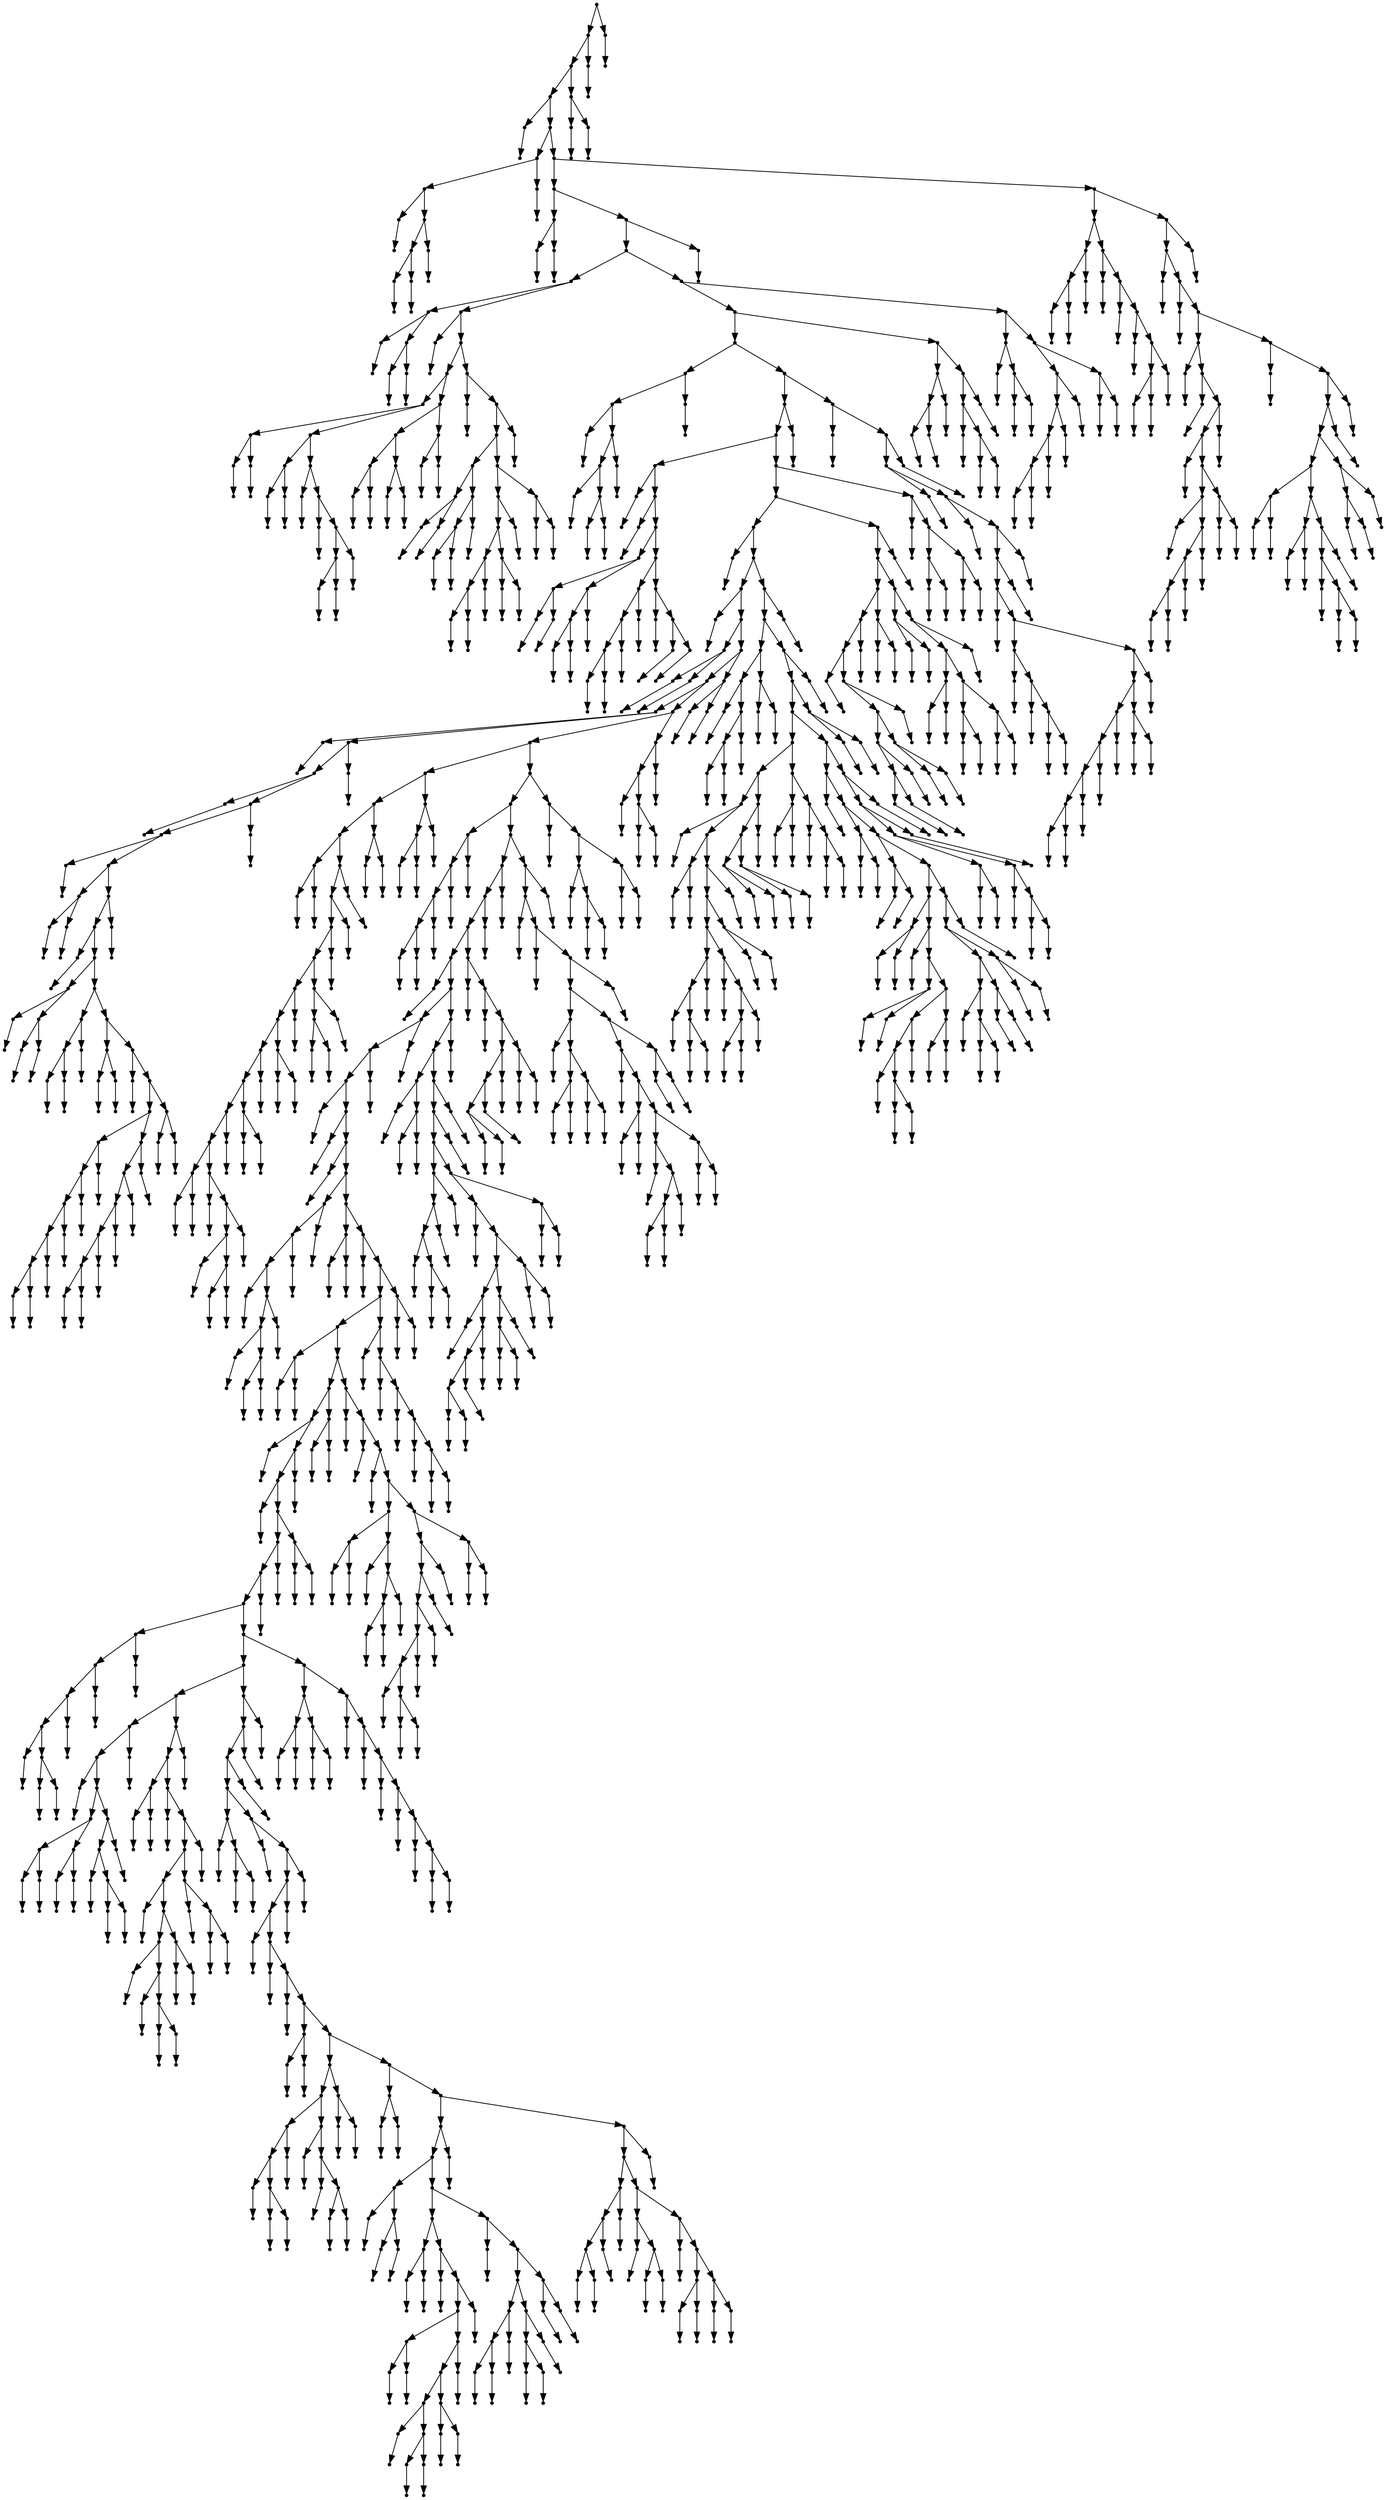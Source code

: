 digraph {
  1570 [shape=point];
  1567 [shape=point];
  1564 [shape=point];
  1558 [shape=point];
  1 [shape=point];
  0 [shape=point];
  1557 [shape=point];
  15 [shape=point];
  12 [shape=point];
  3 [shape=point];
  2 [shape=point];
  11 [shape=point];
  8 [shape=point];
  5 [shape=point];
  4 [shape=point];
  7 [shape=point];
  6 [shape=point];
  10 [shape=point];
  9 [shape=point];
  14 [shape=point];
  13 [shape=point];
  1556 [shape=point];
  1445 [shape=point];
  20 [shape=point];
  17 [shape=point];
  16 [shape=point];
  19 [shape=point];
  18 [shape=point];
  1444 [shape=point];
  1441 [shape=point];
  121 [shape=point];
  28 [shape=point];
  22 [shape=point];
  21 [shape=point];
  27 [shape=point];
  24 [shape=point];
  23 [shape=point];
  26 [shape=point];
  25 [shape=point];
  120 [shape=point];
  30 [shape=point];
  29 [shape=point];
  119 [shape=point];
  74 [shape=point];
  56 [shape=point];
  35 [shape=point];
  32 [shape=point];
  31 [shape=point];
  34 [shape=point];
  33 [shape=point];
  55 [shape=point];
  40 [shape=point];
  37 [shape=point];
  36 [shape=point];
  39 [shape=point];
  38 [shape=point];
  54 [shape=point];
  42 [shape=point];
  41 [shape=point];
  53 [shape=point];
  44 [shape=point];
  43 [shape=point];
  52 [shape=point];
  49 [shape=point];
  46 [shape=point];
  45 [shape=point];
  48 [shape=point];
  47 [shape=point];
  51 [shape=point];
  50 [shape=point];
  73 [shape=point];
  67 [shape=point];
  61 [shape=point];
  58 [shape=point];
  57 [shape=point];
  60 [shape=point];
  59 [shape=point];
  66 [shape=point];
  63 [shape=point];
  62 [shape=point];
  65 [shape=point];
  64 [shape=point];
  72 [shape=point];
  69 [shape=point];
  68 [shape=point];
  71 [shape=point];
  70 [shape=point];
  118 [shape=point];
  76 [shape=point];
  75 [shape=point];
  117 [shape=point];
  114 [shape=point];
  90 [shape=point];
  81 [shape=point];
  78 [shape=point];
  77 [shape=point];
  80 [shape=point];
  79 [shape=point];
  89 [shape=point];
  86 [shape=point];
  83 [shape=point];
  82 [shape=point];
  85 [shape=point];
  84 [shape=point];
  88 [shape=point];
  87 [shape=point];
  113 [shape=point];
  107 [shape=point];
  104 [shape=point];
  98 [shape=point];
  95 [shape=point];
  92 [shape=point];
  91 [shape=point];
  94 [shape=point];
  93 [shape=point];
  97 [shape=point];
  96 [shape=point];
  103 [shape=point];
  100 [shape=point];
  99 [shape=point];
  102 [shape=point];
  101 [shape=point];
  106 [shape=point];
  105 [shape=point];
  112 [shape=point];
  109 [shape=point];
  108 [shape=point];
  111 [shape=point];
  110 [shape=point];
  116 [shape=point];
  115 [shape=point];
  1440 [shape=point];
  1410 [shape=point];
  1389 [shape=point];
  138 [shape=point];
  135 [shape=point];
  123 [shape=point];
  122 [shape=point];
  134 [shape=point];
  131 [shape=point];
  125 [shape=point];
  124 [shape=point];
  130 [shape=point];
  127 [shape=point];
  126 [shape=point];
  129 [shape=point];
  128 [shape=point];
  133 [shape=point];
  132 [shape=point];
  137 [shape=point];
  136 [shape=point];
  1388 [shape=point];
  1331 [shape=point];
  1328 [shape=point];
  179 [shape=point];
  140 [shape=point];
  139 [shape=point];
  178 [shape=point];
  142 [shape=point];
  141 [shape=point];
  177 [shape=point];
  156 [shape=point];
  147 [shape=point];
  144 [shape=point];
  143 [shape=point];
  146 [shape=point];
  145 [shape=point];
  155 [shape=point];
  152 [shape=point];
  149 [shape=point];
  148 [shape=point];
  151 [shape=point];
  150 [shape=point];
  154 [shape=point];
  153 [shape=point];
  176 [shape=point];
  167 [shape=point];
  164 [shape=point];
  161 [shape=point];
  158 [shape=point];
  157 [shape=point];
  160 [shape=point];
  159 [shape=point];
  163 [shape=point];
  162 [shape=point];
  166 [shape=point];
  165 [shape=point];
  175 [shape=point];
  169 [shape=point];
  168 [shape=point];
  174 [shape=point];
  171 [shape=point];
  170 [shape=point];
  173 [shape=point];
  172 [shape=point];
  1327 [shape=point];
  1312 [shape=point];
  1252 [shape=point];
  181 [shape=point];
  180 [shape=point];
  1251 [shape=point];
  1056 [shape=point];
  183 [shape=point];
  182 [shape=point];
  1055 [shape=point];
  188 [shape=point];
  185 [shape=point];
  184 [shape=point];
  187 [shape=point];
  186 [shape=point];
  1054 [shape=point];
  1048 [shape=point];
  283 [shape=point];
  190 [shape=point];
  189 [shape=point];
  282 [shape=point];
  279 [shape=point];
  192 [shape=point];
  191 [shape=point];
  278 [shape=point];
  275 [shape=point];
  194 [shape=point];
  193 [shape=point];
  274 [shape=point];
  199 [shape=point];
  196 [shape=point];
  195 [shape=point];
  198 [shape=point];
  197 [shape=point];
  273 [shape=point];
  270 [shape=point];
  201 [shape=point];
  200 [shape=point];
  269 [shape=point];
  209 [shape=point];
  203 [shape=point];
  202 [shape=point];
  208 [shape=point];
  205 [shape=point];
  204 [shape=point];
  207 [shape=point];
  206 [shape=point];
  268 [shape=point];
  217 [shape=point];
  214 [shape=point];
  211 [shape=point];
  210 [shape=point];
  213 [shape=point];
  212 [shape=point];
  216 [shape=point];
  215 [shape=point];
  267 [shape=point];
  222 [shape=point];
  219 [shape=point];
  218 [shape=point];
  221 [shape=point];
  220 [shape=point];
  266 [shape=point];
  224 [shape=point];
  223 [shape=point];
  265 [shape=point];
  259 [shape=point];
  241 [shape=point];
  238 [shape=point];
  235 [shape=point];
  232 [shape=point];
  229 [shape=point];
  226 [shape=point];
  225 [shape=point];
  228 [shape=point];
  227 [shape=point];
  231 [shape=point];
  230 [shape=point];
  234 [shape=point];
  233 [shape=point];
  237 [shape=point];
  236 [shape=point];
  240 [shape=point];
  239 [shape=point];
  258 [shape=point];
  255 [shape=point];
  252 [shape=point];
  249 [shape=point];
  246 [shape=point];
  243 [shape=point];
  242 [shape=point];
  245 [shape=point];
  244 [shape=point];
  248 [shape=point];
  247 [shape=point];
  251 [shape=point];
  250 [shape=point];
  254 [shape=point];
  253 [shape=point];
  257 [shape=point];
  256 [shape=point];
  264 [shape=point];
  261 [shape=point];
  260 [shape=point];
  263 [shape=point];
  262 [shape=point];
  272 [shape=point];
  271 [shape=point];
  277 [shape=point];
  276 [shape=point];
  281 [shape=point];
  280 [shape=point];
  1047 [shape=point];
  1035 [shape=point];
  363 [shape=point];
  354 [shape=point];
  348 [shape=point];
  288 [shape=point];
  285 [shape=point];
  284 [shape=point];
  287 [shape=point];
  286 [shape=point];
  347 [shape=point];
  344 [shape=point];
  341 [shape=point];
  338 [shape=point];
  329 [shape=point];
  326 [shape=point];
  320 [shape=point];
  317 [shape=point];
  311 [shape=point];
  308 [shape=point];
  293 [shape=point];
  290 [shape=point];
  289 [shape=point];
  292 [shape=point];
  291 [shape=point];
  307 [shape=point];
  295 [shape=point];
  294 [shape=point];
  306 [shape=point];
  303 [shape=point];
  297 [shape=point];
  296 [shape=point];
  302 [shape=point];
  299 [shape=point];
  298 [shape=point];
  301 [shape=point];
  300 [shape=point];
  305 [shape=point];
  304 [shape=point];
  310 [shape=point];
  309 [shape=point];
  316 [shape=point];
  313 [shape=point];
  312 [shape=point];
  315 [shape=point];
  314 [shape=point];
  319 [shape=point];
  318 [shape=point];
  325 [shape=point];
  322 [shape=point];
  321 [shape=point];
  324 [shape=point];
  323 [shape=point];
  328 [shape=point];
  327 [shape=point];
  337 [shape=point];
  334 [shape=point];
  331 [shape=point];
  330 [shape=point];
  333 [shape=point];
  332 [shape=point];
  336 [shape=point];
  335 [shape=point];
  340 [shape=point];
  339 [shape=point];
  343 [shape=point];
  342 [shape=point];
  346 [shape=point];
  345 [shape=point];
  353 [shape=point];
  350 [shape=point];
  349 [shape=point];
  352 [shape=point];
  351 [shape=point];
  362 [shape=point];
  359 [shape=point];
  356 [shape=point];
  355 [shape=point];
  358 [shape=point];
  357 [shape=point];
  361 [shape=point];
  360 [shape=point];
  1034 [shape=point];
  1016 [shape=point];
  377 [shape=point];
  374 [shape=point];
  371 [shape=point];
  368 [shape=point];
  365 [shape=point];
  364 [shape=point];
  367 [shape=point];
  366 [shape=point];
  370 [shape=point];
  369 [shape=point];
  373 [shape=point];
  372 [shape=point];
  376 [shape=point];
  375 [shape=point];
  1015 [shape=point];
  955 [shape=point];
  952 [shape=point];
  949 [shape=point];
  925 [shape=point];
  379 [shape=point];
  378 [shape=point];
  924 [shape=point];
  852 [shape=point];
  849 [shape=point];
  846 [shape=point];
  381 [shape=point];
  380 [shape=point];
  845 [shape=point];
  383 [shape=point];
  382 [shape=point];
  844 [shape=point];
  385 [shape=point];
  384 [shape=point];
  843 [shape=point];
  405 [shape=point];
  402 [shape=point];
  399 [shape=point];
  387 [shape=point];
  386 [shape=point];
  398 [shape=point];
  395 [shape=point];
  389 [shape=point];
  388 [shape=point];
  394 [shape=point];
  391 [shape=point];
  390 [shape=point];
  393 [shape=point];
  392 [shape=point];
  397 [shape=point];
  396 [shape=point];
  401 [shape=point];
  400 [shape=point];
  404 [shape=point];
  403 [shape=point];
  842 [shape=point];
  410 [shape=point];
  407 [shape=point];
  406 [shape=point];
  409 [shape=point];
  408 [shape=point];
  841 [shape=point];
  412 [shape=point];
  411 [shape=point];
  840 [shape=point];
  834 [shape=point];
  816 [shape=point];
  417 [shape=point];
  414 [shape=point];
  413 [shape=point];
  416 [shape=point];
  415 [shape=point];
  815 [shape=point];
  761 [shape=point];
  755 [shape=point];
  419 [shape=point];
  418 [shape=point];
  754 [shape=point];
  751 [shape=point];
  421 [shape=point];
  420 [shape=point];
  750 [shape=point];
  744 [shape=point];
  741 [shape=point];
  738 [shape=point];
  438 [shape=point];
  435 [shape=point];
  432 [shape=point];
  429 [shape=point];
  423 [shape=point];
  422 [shape=point];
  428 [shape=point];
  425 [shape=point];
  424 [shape=point];
  427 [shape=point];
  426 [shape=point];
  431 [shape=point];
  430 [shape=point];
  434 [shape=point];
  433 [shape=point];
  437 [shape=point];
  436 [shape=point];
  737 [shape=point];
  704 [shape=point];
  512 [shape=point];
  467 [shape=point];
  464 [shape=point];
  440 [shape=point];
  439 [shape=point];
  463 [shape=point];
  451 [shape=point];
  445 [shape=point];
  442 [shape=point];
  441 [shape=point];
  444 [shape=point];
  443 [shape=point];
  450 [shape=point];
  447 [shape=point];
  446 [shape=point];
  449 [shape=point];
  448 [shape=point];
  462 [shape=point];
  459 [shape=point];
  453 [shape=point];
  452 [shape=point];
  458 [shape=point];
  455 [shape=point];
  454 [shape=point];
  457 [shape=point];
  456 [shape=point];
  461 [shape=point];
  460 [shape=point];
  466 [shape=point];
  465 [shape=point];
  511 [shape=point];
  508 [shape=point];
  472 [shape=point];
  469 [shape=point];
  468 [shape=point];
  471 [shape=point];
  470 [shape=point];
  507 [shape=point];
  474 [shape=point];
  473 [shape=point];
  506 [shape=point];
  503 [shape=point];
  494 [shape=point];
  476 [shape=point];
  475 [shape=point];
  493 [shape=point];
  487 [shape=point];
  478 [shape=point];
  477 [shape=point];
  486 [shape=point];
  480 [shape=point];
  479 [shape=point];
  485 [shape=point];
  482 [shape=point];
  481 [shape=point];
  484 [shape=point];
  483 [shape=point];
  492 [shape=point];
  489 [shape=point];
  488 [shape=point];
  491 [shape=point];
  490 [shape=point];
  502 [shape=point];
  496 [shape=point];
  495 [shape=point];
  501 [shape=point];
  498 [shape=point];
  497 [shape=point];
  500 [shape=point];
  499 [shape=point];
  505 [shape=point];
  504 [shape=point];
  510 [shape=point];
  509 [shape=point];
  703 [shape=point];
  700 [shape=point];
  697 [shape=point];
  694 [shape=point];
  520 [shape=point];
  514 [shape=point];
  513 [shape=point];
  519 [shape=point];
  516 [shape=point];
  515 [shape=point];
  518 [shape=point];
  517 [shape=point];
  693 [shape=point];
  522 [shape=point];
  521 [shape=point];
  692 [shape=point];
  689 [shape=point];
  686 [shape=point];
  524 [shape=point];
  523 [shape=point];
  685 [shape=point];
  526 [shape=point];
  525 [shape=point];
  684 [shape=point];
  528 [shape=point];
  527 [shape=point];
  683 [shape=point];
  533 [shape=point];
  530 [shape=point];
  529 [shape=point];
  532 [shape=point];
  531 [shape=point];
  682 [shape=point];
  562 [shape=point];
  556 [shape=point];
  544 [shape=point];
  541 [shape=point];
  535 [shape=point];
  534 [shape=point];
  540 [shape=point];
  537 [shape=point];
  536 [shape=point];
  539 [shape=point];
  538 [shape=point];
  543 [shape=point];
  542 [shape=point];
  555 [shape=point];
  546 [shape=point];
  545 [shape=point];
  554 [shape=point];
  548 [shape=point];
  547 [shape=point];
  553 [shape=point];
  550 [shape=point];
  549 [shape=point];
  552 [shape=point];
  551 [shape=point];
  561 [shape=point];
  558 [shape=point];
  557 [shape=point];
  560 [shape=point];
  559 [shape=point];
  681 [shape=point];
  567 [shape=point];
  564 [shape=point];
  563 [shape=point];
  566 [shape=point];
  565 [shape=point];
  680 [shape=point];
  641 [shape=point];
  638 [shape=point];
  575 [shape=point];
  569 [shape=point];
  568 [shape=point];
  574 [shape=point];
  571 [shape=point];
  570 [shape=point];
  573 [shape=point];
  572 [shape=point];
  637 [shape=point];
  610 [shape=point];
  580 [shape=point];
  577 [shape=point];
  576 [shape=point];
  579 [shape=point];
  578 [shape=point];
  609 [shape=point];
  582 [shape=point];
  581 [shape=point];
  608 [shape=point];
  605 [shape=point];
  587 [shape=point];
  584 [shape=point];
  583 [shape=point];
  586 [shape=point];
  585 [shape=point];
  604 [shape=point];
  601 [shape=point];
  595 [shape=point];
  589 [shape=point];
  588 [shape=point];
  594 [shape=point];
  591 [shape=point];
  590 [shape=point];
  593 [shape=point];
  592 [shape=point];
  600 [shape=point];
  597 [shape=point];
  596 [shape=point];
  599 [shape=point];
  598 [shape=point];
  603 [shape=point];
  602 [shape=point];
  607 [shape=point];
  606 [shape=point];
  636 [shape=point];
  612 [shape=point];
  611 [shape=point];
  635 [shape=point];
  629 [shape=point];
  620 [shape=point];
  617 [shape=point];
  614 [shape=point];
  613 [shape=point];
  616 [shape=point];
  615 [shape=point];
  619 [shape=point];
  618 [shape=point];
  628 [shape=point];
  625 [shape=point];
  622 [shape=point];
  621 [shape=point];
  624 [shape=point];
  623 [shape=point];
  627 [shape=point];
  626 [shape=point];
  634 [shape=point];
  631 [shape=point];
  630 [shape=point];
  633 [shape=point];
  632 [shape=point];
  640 [shape=point];
  639 [shape=point];
  679 [shape=point];
  676 [shape=point];
  652 [shape=point];
  649 [shape=point];
  646 [shape=point];
  643 [shape=point];
  642 [shape=point];
  645 [shape=point];
  644 [shape=point];
  648 [shape=point];
  647 [shape=point];
  651 [shape=point];
  650 [shape=point];
  675 [shape=point];
  660 [shape=point];
  654 [shape=point];
  653 [shape=point];
  659 [shape=point];
  656 [shape=point];
  655 [shape=point];
  658 [shape=point];
  657 [shape=point];
  674 [shape=point];
  662 [shape=point];
  661 [shape=point];
  673 [shape=point];
  667 [shape=point];
  664 [shape=point];
  663 [shape=point];
  666 [shape=point];
  665 [shape=point];
  672 [shape=point];
  669 [shape=point];
  668 [shape=point];
  671 [shape=point];
  670 [shape=point];
  678 [shape=point];
  677 [shape=point];
  688 [shape=point];
  687 [shape=point];
  691 [shape=point];
  690 [shape=point];
  696 [shape=point];
  695 [shape=point];
  699 [shape=point];
  698 [shape=point];
  702 [shape=point];
  701 [shape=point];
  736 [shape=point];
  715 [shape=point];
  709 [shape=point];
  706 [shape=point];
  705 [shape=point];
  708 [shape=point];
  707 [shape=point];
  714 [shape=point];
  711 [shape=point];
  710 [shape=point];
  713 [shape=point];
  712 [shape=point];
  735 [shape=point];
  717 [shape=point];
  716 [shape=point];
  734 [shape=point];
  719 [shape=point];
  718 [shape=point];
  733 [shape=point];
  721 [shape=point];
  720 [shape=point];
  732 [shape=point];
  723 [shape=point];
  722 [shape=point];
  731 [shape=point];
  725 [shape=point];
  724 [shape=point];
  730 [shape=point];
  727 [shape=point];
  726 [shape=point];
  729 [shape=point];
  728 [shape=point];
  740 [shape=point];
  739 [shape=point];
  743 [shape=point];
  742 [shape=point];
  749 [shape=point];
  746 [shape=point];
  745 [shape=point];
  748 [shape=point];
  747 [shape=point];
  753 [shape=point];
  752 [shape=point];
  760 [shape=point];
  757 [shape=point];
  756 [shape=point];
  759 [shape=point];
  758 [shape=point];
  814 [shape=point];
  763 [shape=point];
  762 [shape=point];
  813 [shape=point];
  765 [shape=point];
  764 [shape=point];
  812 [shape=point];
  767 [shape=point];
  766 [shape=point];
  811 [shape=point];
  784 [shape=point];
  772 [shape=point];
  769 [shape=point];
  768 [shape=point];
  771 [shape=point];
  770 [shape=point];
  783 [shape=point];
  774 [shape=point];
  773 [shape=point];
  782 [shape=point];
  779 [shape=point];
  776 [shape=point];
  775 [shape=point];
  778 [shape=point];
  777 [shape=point];
  781 [shape=point];
  780 [shape=point];
  810 [shape=point];
  804 [shape=point];
  801 [shape=point];
  798 [shape=point];
  795 [shape=point];
  792 [shape=point];
  786 [shape=point];
  785 [shape=point];
  791 [shape=point];
  788 [shape=point];
  787 [shape=point];
  790 [shape=point];
  789 [shape=point];
  794 [shape=point];
  793 [shape=point];
  797 [shape=point];
  796 [shape=point];
  800 [shape=point];
  799 [shape=point];
  803 [shape=point];
  802 [shape=point];
  809 [shape=point];
  806 [shape=point];
  805 [shape=point];
  808 [shape=point];
  807 [shape=point];
  833 [shape=point];
  818 [shape=point];
  817 [shape=point];
  832 [shape=point];
  820 [shape=point];
  819 [shape=point];
  831 [shape=point];
  822 [shape=point];
  821 [shape=point];
  830 [shape=point];
  824 [shape=point];
  823 [shape=point];
  829 [shape=point];
  826 [shape=point];
  825 [shape=point];
  828 [shape=point];
  827 [shape=point];
  839 [shape=point];
  836 [shape=point];
  835 [shape=point];
  838 [shape=point];
  837 [shape=point];
  848 [shape=point];
  847 [shape=point];
  851 [shape=point];
  850 [shape=point];
  923 [shape=point];
  920 [shape=point];
  860 [shape=point];
  854 [shape=point];
  853 [shape=point];
  859 [shape=point];
  856 [shape=point];
  855 [shape=point];
  858 [shape=point];
  857 [shape=point];
  919 [shape=point];
  916 [shape=point];
  913 [shape=point];
  874 [shape=point];
  871 [shape=point];
  868 [shape=point];
  862 [shape=point];
  861 [shape=point];
  867 [shape=point];
  864 [shape=point];
  863 [shape=point];
  866 [shape=point];
  865 [shape=point];
  870 [shape=point];
  869 [shape=point];
  873 [shape=point];
  872 [shape=point];
  912 [shape=point];
  906 [shape=point];
  876 [shape=point];
  875 [shape=point];
  905 [shape=point];
  899 [shape=point];
  890 [shape=point];
  878 [shape=point];
  877 [shape=point];
  889 [shape=point];
  886 [shape=point];
  883 [shape=point];
  880 [shape=point];
  879 [shape=point];
  882 [shape=point];
  881 [shape=point];
  885 [shape=point];
  884 [shape=point];
  888 [shape=point];
  887 [shape=point];
  898 [shape=point];
  895 [shape=point];
  892 [shape=point];
  891 [shape=point];
  894 [shape=point];
  893 [shape=point];
  897 [shape=point];
  896 [shape=point];
  904 [shape=point];
  901 [shape=point];
  900 [shape=point];
  903 [shape=point];
  902 [shape=point];
  911 [shape=point];
  908 [shape=point];
  907 [shape=point];
  910 [shape=point];
  909 [shape=point];
  915 [shape=point];
  914 [shape=point];
  918 [shape=point];
  917 [shape=point];
  922 [shape=point];
  921 [shape=point];
  948 [shape=point];
  927 [shape=point];
  926 [shape=point];
  947 [shape=point];
  929 [shape=point];
  928 [shape=point];
  946 [shape=point];
  940 [shape=point];
  937 [shape=point];
  934 [shape=point];
  931 [shape=point];
  930 [shape=point];
  933 [shape=point];
  932 [shape=point];
  936 [shape=point];
  935 [shape=point];
  939 [shape=point];
  938 [shape=point];
  945 [shape=point];
  942 [shape=point];
  941 [shape=point];
  944 [shape=point];
  943 [shape=point];
  951 [shape=point];
  950 [shape=point];
  954 [shape=point];
  953 [shape=point];
  1014 [shape=point];
  1011 [shape=point];
  957 [shape=point];
  956 [shape=point];
  1010 [shape=point];
  959 [shape=point];
  958 [shape=point];
  1009 [shape=point];
  1006 [shape=point];
  973 [shape=point];
  961 [shape=point];
  960 [shape=point];
  972 [shape=point];
  966 [shape=point];
  963 [shape=point];
  962 [shape=point];
  965 [shape=point];
  964 [shape=point];
  971 [shape=point];
  968 [shape=point];
  967 [shape=point];
  970 [shape=point];
  969 [shape=point];
  1005 [shape=point];
  999 [shape=point];
  975 [shape=point];
  974 [shape=point];
  998 [shape=point];
  980 [shape=point];
  977 [shape=point];
  976 [shape=point];
  979 [shape=point];
  978 [shape=point];
  997 [shape=point];
  991 [shape=point];
  982 [shape=point];
  981 [shape=point];
  990 [shape=point];
  987 [shape=point];
  984 [shape=point];
  983 [shape=point];
  986 [shape=point];
  985 [shape=point];
  989 [shape=point];
  988 [shape=point];
  996 [shape=point];
  993 [shape=point];
  992 [shape=point];
  995 [shape=point];
  994 [shape=point];
  1004 [shape=point];
  1001 [shape=point];
  1000 [shape=point];
  1003 [shape=point];
  1002 [shape=point];
  1008 [shape=point];
  1007 [shape=point];
  1013 [shape=point];
  1012 [shape=point];
  1033 [shape=point];
  1018 [shape=point];
  1017 [shape=point];
  1032 [shape=point];
  1026 [shape=point];
  1020 [shape=point];
  1019 [shape=point];
  1025 [shape=point];
  1022 [shape=point];
  1021 [shape=point];
  1024 [shape=point];
  1023 [shape=point];
  1031 [shape=point];
  1028 [shape=point];
  1027 [shape=point];
  1030 [shape=point];
  1029 [shape=point];
  1046 [shape=point];
  1043 [shape=point];
  1037 [shape=point];
  1036 [shape=point];
  1042 [shape=point];
  1039 [shape=point];
  1038 [shape=point];
  1041 [shape=point];
  1040 [shape=point];
  1045 [shape=point];
  1044 [shape=point];
  1053 [shape=point];
  1050 [shape=point];
  1049 [shape=point];
  1052 [shape=point];
  1051 [shape=point];
  1250 [shape=point];
  1247 [shape=point];
  1073 [shape=point];
  1067 [shape=point];
  1058 [shape=point];
  1057 [shape=point];
  1066 [shape=point];
  1063 [shape=point];
  1060 [shape=point];
  1059 [shape=point];
  1062 [shape=point];
  1061 [shape=point];
  1065 [shape=point];
  1064 [shape=point];
  1072 [shape=point];
  1069 [shape=point];
  1068 [shape=point];
  1071 [shape=point];
  1070 [shape=point];
  1246 [shape=point];
  1243 [shape=point];
  1237 [shape=point];
  1144 [shape=point];
  1129 [shape=point];
  1114 [shape=point];
  1075 [shape=point];
  1074 [shape=point];
  1113 [shape=point];
  1080 [shape=point];
  1077 [shape=point];
  1076 [shape=point];
  1079 [shape=point];
  1078 [shape=point];
  1112 [shape=point];
  1109 [shape=point];
  1103 [shape=point];
  1091 [shape=point];
  1088 [shape=point];
  1082 [shape=point];
  1081 [shape=point];
  1087 [shape=point];
  1084 [shape=point];
  1083 [shape=point];
  1086 [shape=point];
  1085 [shape=point];
  1090 [shape=point];
  1089 [shape=point];
  1102 [shape=point];
  1093 [shape=point];
  1092 [shape=point];
  1101 [shape=point];
  1098 [shape=point];
  1095 [shape=point];
  1094 [shape=point];
  1097 [shape=point];
  1096 [shape=point];
  1100 [shape=point];
  1099 [shape=point];
  1108 [shape=point];
  1105 [shape=point];
  1104 [shape=point];
  1107 [shape=point];
  1106 [shape=point];
  1111 [shape=point];
  1110 [shape=point];
  1128 [shape=point];
  1125 [shape=point];
  1119 [shape=point];
  1116 [shape=point];
  1115 [shape=point];
  1118 [shape=point];
  1117 [shape=point];
  1124 [shape=point];
  1121 [shape=point];
  1120 [shape=point];
  1123 [shape=point];
  1122 [shape=point];
  1127 [shape=point];
  1126 [shape=point];
  1143 [shape=point];
  1134 [shape=point];
  1131 [shape=point];
  1130 [shape=point];
  1133 [shape=point];
  1132 [shape=point];
  1142 [shape=point];
  1136 [shape=point];
  1135 [shape=point];
  1141 [shape=point];
  1138 [shape=point];
  1137 [shape=point];
  1140 [shape=point];
  1139 [shape=point];
  1236 [shape=point];
  1215 [shape=point];
  1146 [shape=point];
  1145 [shape=point];
  1214 [shape=point];
  1151 [shape=point];
  1148 [shape=point];
  1147 [shape=point];
  1150 [shape=point];
  1149 [shape=point];
  1213 [shape=point];
  1156 [shape=point];
  1153 [shape=point];
  1152 [shape=point];
  1155 [shape=point];
  1154 [shape=point];
  1212 [shape=point];
  1188 [shape=point];
  1161 [shape=point];
  1158 [shape=point];
  1157 [shape=point];
  1160 [shape=point];
  1159 [shape=point];
  1187 [shape=point];
  1163 [shape=point];
  1162 [shape=point];
  1186 [shape=point];
  1168 [shape=point];
  1165 [shape=point];
  1164 [shape=point];
  1167 [shape=point];
  1166 [shape=point];
  1185 [shape=point];
  1179 [shape=point];
  1176 [shape=point];
  1170 [shape=point];
  1169 [shape=point];
  1175 [shape=point];
  1172 [shape=point];
  1171 [shape=point];
  1174 [shape=point];
  1173 [shape=point];
  1178 [shape=point];
  1177 [shape=point];
  1184 [shape=point];
  1181 [shape=point];
  1180 [shape=point];
  1183 [shape=point];
  1182 [shape=point];
  1211 [shape=point];
  1208 [shape=point];
  1202 [shape=point];
  1196 [shape=point];
  1190 [shape=point];
  1189 [shape=point];
  1195 [shape=point];
  1192 [shape=point];
  1191 [shape=point];
  1194 [shape=point];
  1193 [shape=point];
  1201 [shape=point];
  1198 [shape=point];
  1197 [shape=point];
  1200 [shape=point];
  1199 [shape=point];
  1207 [shape=point];
  1204 [shape=point];
  1203 [shape=point];
  1206 [shape=point];
  1205 [shape=point];
  1210 [shape=point];
  1209 [shape=point];
  1235 [shape=point];
  1232 [shape=point];
  1229 [shape=point];
  1220 [shape=point];
  1217 [shape=point];
  1216 [shape=point];
  1219 [shape=point];
  1218 [shape=point];
  1228 [shape=point];
  1222 [shape=point];
  1221 [shape=point];
  1227 [shape=point];
  1224 [shape=point];
  1223 [shape=point];
  1226 [shape=point];
  1225 [shape=point];
  1231 [shape=point];
  1230 [shape=point];
  1234 [shape=point];
  1233 [shape=point];
  1242 [shape=point];
  1239 [shape=point];
  1238 [shape=point];
  1241 [shape=point];
  1240 [shape=point];
  1245 [shape=point];
  1244 [shape=point];
  1249 [shape=point];
  1248 [shape=point];
  1311 [shape=point];
  1308 [shape=point];
  1281 [shape=point];
  1275 [shape=point];
  1272 [shape=point];
  1254 [shape=point];
  1253 [shape=point];
  1271 [shape=point];
  1268 [shape=point];
  1262 [shape=point];
  1259 [shape=point];
  1256 [shape=point];
  1255 [shape=point];
  1258 [shape=point];
  1257 [shape=point];
  1261 [shape=point];
  1260 [shape=point];
  1267 [shape=point];
  1264 [shape=point];
  1263 [shape=point];
  1266 [shape=point];
  1265 [shape=point];
  1270 [shape=point];
  1269 [shape=point];
  1274 [shape=point];
  1273 [shape=point];
  1280 [shape=point];
  1277 [shape=point];
  1276 [shape=point];
  1279 [shape=point];
  1278 [shape=point];
  1307 [shape=point];
  1286 [shape=point];
  1283 [shape=point];
  1282 [shape=point];
  1285 [shape=point];
  1284 [shape=point];
  1306 [shape=point];
  1303 [shape=point];
  1291 [shape=point];
  1288 [shape=point];
  1287 [shape=point];
  1290 [shape=point];
  1289 [shape=point];
  1302 [shape=point];
  1296 [shape=point];
  1293 [shape=point];
  1292 [shape=point];
  1295 [shape=point];
  1294 [shape=point];
  1301 [shape=point];
  1298 [shape=point];
  1297 [shape=point];
  1300 [shape=point];
  1299 [shape=point];
  1305 [shape=point];
  1304 [shape=point];
  1310 [shape=point];
  1309 [shape=point];
  1326 [shape=point];
  1314 [shape=point];
  1313 [shape=point];
  1325 [shape=point];
  1319 [shape=point];
  1316 [shape=point];
  1315 [shape=point];
  1318 [shape=point];
  1317 [shape=point];
  1324 [shape=point];
  1321 [shape=point];
  1320 [shape=point];
  1323 [shape=point];
  1322 [shape=point];
  1330 [shape=point];
  1329 [shape=point];
  1387 [shape=point];
  1333 [shape=point];
  1332 [shape=point];
  1386 [shape=point];
  1383 [shape=point];
  1335 [shape=point];
  1334 [shape=point];
  1382 [shape=point];
  1337 [shape=point];
  1336 [shape=point];
  1381 [shape=point];
  1378 [shape=point];
  1375 [shape=point];
  1339 [shape=point];
  1338 [shape=point];
  1374 [shape=point];
  1350 [shape=point];
  1341 [shape=point];
  1340 [shape=point];
  1349 [shape=point];
  1343 [shape=point];
  1342 [shape=point];
  1348 [shape=point];
  1345 [shape=point];
  1344 [shape=point];
  1347 [shape=point];
  1346 [shape=point];
  1373 [shape=point];
  1370 [shape=point];
  1364 [shape=point];
  1361 [shape=point];
  1358 [shape=point];
  1355 [shape=point];
  1352 [shape=point];
  1351 [shape=point];
  1354 [shape=point];
  1353 [shape=point];
  1357 [shape=point];
  1356 [shape=point];
  1360 [shape=point];
  1359 [shape=point];
  1363 [shape=point];
  1362 [shape=point];
  1369 [shape=point];
  1366 [shape=point];
  1365 [shape=point];
  1368 [shape=point];
  1367 [shape=point];
  1372 [shape=point];
  1371 [shape=point];
  1377 [shape=point];
  1376 [shape=point];
  1380 [shape=point];
  1379 [shape=point];
  1385 [shape=point];
  1384 [shape=point];
  1409 [shape=point];
  1397 [shape=point];
  1394 [shape=point];
  1391 [shape=point];
  1390 [shape=point];
  1393 [shape=point];
  1392 [shape=point];
  1396 [shape=point];
  1395 [shape=point];
  1408 [shape=point];
  1405 [shape=point];
  1399 [shape=point];
  1398 [shape=point];
  1404 [shape=point];
  1401 [shape=point];
  1400 [shape=point];
  1403 [shape=point];
  1402 [shape=point];
  1407 [shape=point];
  1406 [shape=point];
  1439 [shape=point];
  1418 [shape=point];
  1412 [shape=point];
  1411 [shape=point];
  1417 [shape=point];
  1414 [shape=point];
  1413 [shape=point];
  1416 [shape=point];
  1415 [shape=point];
  1438 [shape=point];
  1432 [shape=point];
  1429 [shape=point];
  1426 [shape=point];
  1423 [shape=point];
  1420 [shape=point];
  1419 [shape=point];
  1422 [shape=point];
  1421 [shape=point];
  1425 [shape=point];
  1424 [shape=point];
  1428 [shape=point];
  1427 [shape=point];
  1431 [shape=point];
  1430 [shape=point];
  1437 [shape=point];
  1434 [shape=point];
  1433 [shape=point];
  1436 [shape=point];
  1435 [shape=point];
  1443 [shape=point];
  1442 [shape=point];
  1555 [shape=point];
  1471 [shape=point];
  1453 [shape=point];
  1450 [shape=point];
  1447 [shape=point];
  1446 [shape=point];
  1449 [shape=point];
  1448 [shape=point];
  1452 [shape=point];
  1451 [shape=point];
  1470 [shape=point];
  1455 [shape=point];
  1454 [shape=point];
  1469 [shape=point];
  1457 [shape=point];
  1456 [shape=point];
  1468 [shape=point];
  1459 [shape=point];
  1458 [shape=point];
  1467 [shape=point];
  1464 [shape=point];
  1461 [shape=point];
  1460 [shape=point];
  1463 [shape=point];
  1462 [shape=point];
  1466 [shape=point];
  1465 [shape=point];
  1554 [shape=point];
  1551 [shape=point];
  1473 [shape=point];
  1472 [shape=point];
  1550 [shape=point];
  1475 [shape=point];
  1474 [shape=point];
  1549 [shape=point];
  1507 [shape=point];
  1477 [shape=point];
  1476 [shape=point];
  1506 [shape=point];
  1479 [shape=point];
  1478 [shape=point];
  1505 [shape=point];
  1502 [shape=point];
  1481 [shape=point];
  1480 [shape=point];
  1501 [shape=point];
  1495 [shape=point];
  1483 [shape=point];
  1482 [shape=point];
  1494 [shape=point];
  1491 [shape=point];
  1488 [shape=point];
  1485 [shape=point];
  1484 [shape=point];
  1487 [shape=point];
  1486 [shape=point];
  1490 [shape=point];
  1489 [shape=point];
  1493 [shape=point];
  1492 [shape=point];
  1500 [shape=point];
  1497 [shape=point];
  1496 [shape=point];
  1499 [shape=point];
  1498 [shape=point];
  1504 [shape=point];
  1503 [shape=point];
  1548 [shape=point];
  1509 [shape=point];
  1508 [shape=point];
  1547 [shape=point];
  1544 [shape=point];
  1541 [shape=point];
  1532 [shape=point];
  1514 [shape=point];
  1511 [shape=point];
  1510 [shape=point];
  1513 [shape=point];
  1512 [shape=point];
  1531 [shape=point];
  1519 [shape=point];
  1516 [shape=point];
  1515 [shape=point];
  1518 [shape=point];
  1517 [shape=point];
  1530 [shape=point];
  1527 [shape=point];
  1521 [shape=point];
  1520 [shape=point];
  1526 [shape=point];
  1523 [shape=point];
  1522 [shape=point];
  1525 [shape=point];
  1524 [shape=point];
  1529 [shape=point];
  1528 [shape=point];
  1540 [shape=point];
  1537 [shape=point];
  1534 [shape=point];
  1533 [shape=point];
  1536 [shape=point];
  1535 [shape=point];
  1539 [shape=point];
  1538 [shape=point];
  1543 [shape=point];
  1542 [shape=point];
  1546 [shape=point];
  1545 [shape=point];
  1553 [shape=point];
  1552 [shape=point];
  1563 [shape=point];
  1560 [shape=point];
  1559 [shape=point];
  1562 [shape=point];
  1561 [shape=point];
  1566 [shape=point];
  1565 [shape=point];
  1569 [shape=point];
  1568 [shape=point];
1570 -> 1567;
1567 -> 1564;
1564 -> 1558;
1558 -> 1;
1 -> 0;
1558 -> 1557;
1557 -> 15;
15 -> 12;
12 -> 3;
3 -> 2;
12 -> 11;
11 -> 8;
8 -> 5;
5 -> 4;
8 -> 7;
7 -> 6;
11 -> 10;
10 -> 9;
15 -> 14;
14 -> 13;
1557 -> 1556;
1556 -> 1445;
1445 -> 20;
20 -> 17;
17 -> 16;
20 -> 19;
19 -> 18;
1445 -> 1444;
1444 -> 1441;
1441 -> 121;
121 -> 28;
28 -> 22;
22 -> 21;
28 -> 27;
27 -> 24;
24 -> 23;
27 -> 26;
26 -> 25;
121 -> 120;
120 -> 30;
30 -> 29;
120 -> 119;
119 -> 74;
74 -> 56;
56 -> 35;
35 -> 32;
32 -> 31;
35 -> 34;
34 -> 33;
56 -> 55;
55 -> 40;
40 -> 37;
37 -> 36;
40 -> 39;
39 -> 38;
55 -> 54;
54 -> 42;
42 -> 41;
54 -> 53;
53 -> 44;
44 -> 43;
53 -> 52;
52 -> 49;
49 -> 46;
46 -> 45;
49 -> 48;
48 -> 47;
52 -> 51;
51 -> 50;
74 -> 73;
73 -> 67;
67 -> 61;
61 -> 58;
58 -> 57;
61 -> 60;
60 -> 59;
67 -> 66;
66 -> 63;
63 -> 62;
66 -> 65;
65 -> 64;
73 -> 72;
72 -> 69;
69 -> 68;
72 -> 71;
71 -> 70;
119 -> 118;
118 -> 76;
76 -> 75;
118 -> 117;
117 -> 114;
114 -> 90;
90 -> 81;
81 -> 78;
78 -> 77;
81 -> 80;
80 -> 79;
90 -> 89;
89 -> 86;
86 -> 83;
83 -> 82;
86 -> 85;
85 -> 84;
89 -> 88;
88 -> 87;
114 -> 113;
113 -> 107;
107 -> 104;
104 -> 98;
98 -> 95;
95 -> 92;
92 -> 91;
95 -> 94;
94 -> 93;
98 -> 97;
97 -> 96;
104 -> 103;
103 -> 100;
100 -> 99;
103 -> 102;
102 -> 101;
107 -> 106;
106 -> 105;
113 -> 112;
112 -> 109;
109 -> 108;
112 -> 111;
111 -> 110;
117 -> 116;
116 -> 115;
1441 -> 1440;
1440 -> 1410;
1410 -> 1389;
1389 -> 138;
138 -> 135;
135 -> 123;
123 -> 122;
135 -> 134;
134 -> 131;
131 -> 125;
125 -> 124;
131 -> 130;
130 -> 127;
127 -> 126;
130 -> 129;
129 -> 128;
134 -> 133;
133 -> 132;
138 -> 137;
137 -> 136;
1389 -> 1388;
1388 -> 1331;
1331 -> 1328;
1328 -> 179;
179 -> 140;
140 -> 139;
179 -> 178;
178 -> 142;
142 -> 141;
178 -> 177;
177 -> 156;
156 -> 147;
147 -> 144;
144 -> 143;
147 -> 146;
146 -> 145;
156 -> 155;
155 -> 152;
152 -> 149;
149 -> 148;
152 -> 151;
151 -> 150;
155 -> 154;
154 -> 153;
177 -> 176;
176 -> 167;
167 -> 164;
164 -> 161;
161 -> 158;
158 -> 157;
161 -> 160;
160 -> 159;
164 -> 163;
163 -> 162;
167 -> 166;
166 -> 165;
176 -> 175;
175 -> 169;
169 -> 168;
175 -> 174;
174 -> 171;
171 -> 170;
174 -> 173;
173 -> 172;
1328 -> 1327;
1327 -> 1312;
1312 -> 1252;
1252 -> 181;
181 -> 180;
1252 -> 1251;
1251 -> 1056;
1056 -> 183;
183 -> 182;
1056 -> 1055;
1055 -> 188;
188 -> 185;
185 -> 184;
188 -> 187;
187 -> 186;
1055 -> 1054;
1054 -> 1048;
1048 -> 283;
283 -> 190;
190 -> 189;
283 -> 282;
282 -> 279;
279 -> 192;
192 -> 191;
279 -> 278;
278 -> 275;
275 -> 194;
194 -> 193;
275 -> 274;
274 -> 199;
199 -> 196;
196 -> 195;
199 -> 198;
198 -> 197;
274 -> 273;
273 -> 270;
270 -> 201;
201 -> 200;
270 -> 269;
269 -> 209;
209 -> 203;
203 -> 202;
209 -> 208;
208 -> 205;
205 -> 204;
208 -> 207;
207 -> 206;
269 -> 268;
268 -> 217;
217 -> 214;
214 -> 211;
211 -> 210;
214 -> 213;
213 -> 212;
217 -> 216;
216 -> 215;
268 -> 267;
267 -> 222;
222 -> 219;
219 -> 218;
222 -> 221;
221 -> 220;
267 -> 266;
266 -> 224;
224 -> 223;
266 -> 265;
265 -> 259;
259 -> 241;
241 -> 238;
238 -> 235;
235 -> 232;
232 -> 229;
229 -> 226;
226 -> 225;
229 -> 228;
228 -> 227;
232 -> 231;
231 -> 230;
235 -> 234;
234 -> 233;
238 -> 237;
237 -> 236;
241 -> 240;
240 -> 239;
259 -> 258;
258 -> 255;
255 -> 252;
252 -> 249;
249 -> 246;
246 -> 243;
243 -> 242;
246 -> 245;
245 -> 244;
249 -> 248;
248 -> 247;
252 -> 251;
251 -> 250;
255 -> 254;
254 -> 253;
258 -> 257;
257 -> 256;
265 -> 264;
264 -> 261;
261 -> 260;
264 -> 263;
263 -> 262;
273 -> 272;
272 -> 271;
278 -> 277;
277 -> 276;
282 -> 281;
281 -> 280;
1048 -> 1047;
1047 -> 1035;
1035 -> 363;
363 -> 354;
354 -> 348;
348 -> 288;
288 -> 285;
285 -> 284;
288 -> 287;
287 -> 286;
348 -> 347;
347 -> 344;
344 -> 341;
341 -> 338;
338 -> 329;
329 -> 326;
326 -> 320;
320 -> 317;
317 -> 311;
311 -> 308;
308 -> 293;
293 -> 290;
290 -> 289;
293 -> 292;
292 -> 291;
308 -> 307;
307 -> 295;
295 -> 294;
307 -> 306;
306 -> 303;
303 -> 297;
297 -> 296;
303 -> 302;
302 -> 299;
299 -> 298;
302 -> 301;
301 -> 300;
306 -> 305;
305 -> 304;
311 -> 310;
310 -> 309;
317 -> 316;
316 -> 313;
313 -> 312;
316 -> 315;
315 -> 314;
320 -> 319;
319 -> 318;
326 -> 325;
325 -> 322;
322 -> 321;
325 -> 324;
324 -> 323;
329 -> 328;
328 -> 327;
338 -> 337;
337 -> 334;
334 -> 331;
331 -> 330;
334 -> 333;
333 -> 332;
337 -> 336;
336 -> 335;
341 -> 340;
340 -> 339;
344 -> 343;
343 -> 342;
347 -> 346;
346 -> 345;
354 -> 353;
353 -> 350;
350 -> 349;
353 -> 352;
352 -> 351;
363 -> 362;
362 -> 359;
359 -> 356;
356 -> 355;
359 -> 358;
358 -> 357;
362 -> 361;
361 -> 360;
1035 -> 1034;
1034 -> 1016;
1016 -> 377;
377 -> 374;
374 -> 371;
371 -> 368;
368 -> 365;
365 -> 364;
368 -> 367;
367 -> 366;
371 -> 370;
370 -> 369;
374 -> 373;
373 -> 372;
377 -> 376;
376 -> 375;
1016 -> 1015;
1015 -> 955;
955 -> 952;
952 -> 949;
949 -> 925;
925 -> 379;
379 -> 378;
925 -> 924;
924 -> 852;
852 -> 849;
849 -> 846;
846 -> 381;
381 -> 380;
846 -> 845;
845 -> 383;
383 -> 382;
845 -> 844;
844 -> 385;
385 -> 384;
844 -> 843;
843 -> 405;
405 -> 402;
402 -> 399;
399 -> 387;
387 -> 386;
399 -> 398;
398 -> 395;
395 -> 389;
389 -> 388;
395 -> 394;
394 -> 391;
391 -> 390;
394 -> 393;
393 -> 392;
398 -> 397;
397 -> 396;
402 -> 401;
401 -> 400;
405 -> 404;
404 -> 403;
843 -> 842;
842 -> 410;
410 -> 407;
407 -> 406;
410 -> 409;
409 -> 408;
842 -> 841;
841 -> 412;
412 -> 411;
841 -> 840;
840 -> 834;
834 -> 816;
816 -> 417;
417 -> 414;
414 -> 413;
417 -> 416;
416 -> 415;
816 -> 815;
815 -> 761;
761 -> 755;
755 -> 419;
419 -> 418;
755 -> 754;
754 -> 751;
751 -> 421;
421 -> 420;
751 -> 750;
750 -> 744;
744 -> 741;
741 -> 738;
738 -> 438;
438 -> 435;
435 -> 432;
432 -> 429;
429 -> 423;
423 -> 422;
429 -> 428;
428 -> 425;
425 -> 424;
428 -> 427;
427 -> 426;
432 -> 431;
431 -> 430;
435 -> 434;
434 -> 433;
438 -> 437;
437 -> 436;
738 -> 737;
737 -> 704;
704 -> 512;
512 -> 467;
467 -> 464;
464 -> 440;
440 -> 439;
464 -> 463;
463 -> 451;
451 -> 445;
445 -> 442;
442 -> 441;
445 -> 444;
444 -> 443;
451 -> 450;
450 -> 447;
447 -> 446;
450 -> 449;
449 -> 448;
463 -> 462;
462 -> 459;
459 -> 453;
453 -> 452;
459 -> 458;
458 -> 455;
455 -> 454;
458 -> 457;
457 -> 456;
462 -> 461;
461 -> 460;
467 -> 466;
466 -> 465;
512 -> 511;
511 -> 508;
508 -> 472;
472 -> 469;
469 -> 468;
472 -> 471;
471 -> 470;
508 -> 507;
507 -> 474;
474 -> 473;
507 -> 506;
506 -> 503;
503 -> 494;
494 -> 476;
476 -> 475;
494 -> 493;
493 -> 487;
487 -> 478;
478 -> 477;
487 -> 486;
486 -> 480;
480 -> 479;
486 -> 485;
485 -> 482;
482 -> 481;
485 -> 484;
484 -> 483;
493 -> 492;
492 -> 489;
489 -> 488;
492 -> 491;
491 -> 490;
503 -> 502;
502 -> 496;
496 -> 495;
502 -> 501;
501 -> 498;
498 -> 497;
501 -> 500;
500 -> 499;
506 -> 505;
505 -> 504;
511 -> 510;
510 -> 509;
704 -> 703;
703 -> 700;
700 -> 697;
697 -> 694;
694 -> 520;
520 -> 514;
514 -> 513;
520 -> 519;
519 -> 516;
516 -> 515;
519 -> 518;
518 -> 517;
694 -> 693;
693 -> 522;
522 -> 521;
693 -> 692;
692 -> 689;
689 -> 686;
686 -> 524;
524 -> 523;
686 -> 685;
685 -> 526;
526 -> 525;
685 -> 684;
684 -> 528;
528 -> 527;
684 -> 683;
683 -> 533;
533 -> 530;
530 -> 529;
533 -> 532;
532 -> 531;
683 -> 682;
682 -> 562;
562 -> 556;
556 -> 544;
544 -> 541;
541 -> 535;
535 -> 534;
541 -> 540;
540 -> 537;
537 -> 536;
540 -> 539;
539 -> 538;
544 -> 543;
543 -> 542;
556 -> 555;
555 -> 546;
546 -> 545;
555 -> 554;
554 -> 548;
548 -> 547;
554 -> 553;
553 -> 550;
550 -> 549;
553 -> 552;
552 -> 551;
562 -> 561;
561 -> 558;
558 -> 557;
561 -> 560;
560 -> 559;
682 -> 681;
681 -> 567;
567 -> 564;
564 -> 563;
567 -> 566;
566 -> 565;
681 -> 680;
680 -> 641;
641 -> 638;
638 -> 575;
575 -> 569;
569 -> 568;
575 -> 574;
574 -> 571;
571 -> 570;
574 -> 573;
573 -> 572;
638 -> 637;
637 -> 610;
610 -> 580;
580 -> 577;
577 -> 576;
580 -> 579;
579 -> 578;
610 -> 609;
609 -> 582;
582 -> 581;
609 -> 608;
608 -> 605;
605 -> 587;
587 -> 584;
584 -> 583;
587 -> 586;
586 -> 585;
605 -> 604;
604 -> 601;
601 -> 595;
595 -> 589;
589 -> 588;
595 -> 594;
594 -> 591;
591 -> 590;
594 -> 593;
593 -> 592;
601 -> 600;
600 -> 597;
597 -> 596;
600 -> 599;
599 -> 598;
604 -> 603;
603 -> 602;
608 -> 607;
607 -> 606;
637 -> 636;
636 -> 612;
612 -> 611;
636 -> 635;
635 -> 629;
629 -> 620;
620 -> 617;
617 -> 614;
614 -> 613;
617 -> 616;
616 -> 615;
620 -> 619;
619 -> 618;
629 -> 628;
628 -> 625;
625 -> 622;
622 -> 621;
625 -> 624;
624 -> 623;
628 -> 627;
627 -> 626;
635 -> 634;
634 -> 631;
631 -> 630;
634 -> 633;
633 -> 632;
641 -> 640;
640 -> 639;
680 -> 679;
679 -> 676;
676 -> 652;
652 -> 649;
649 -> 646;
646 -> 643;
643 -> 642;
646 -> 645;
645 -> 644;
649 -> 648;
648 -> 647;
652 -> 651;
651 -> 650;
676 -> 675;
675 -> 660;
660 -> 654;
654 -> 653;
660 -> 659;
659 -> 656;
656 -> 655;
659 -> 658;
658 -> 657;
675 -> 674;
674 -> 662;
662 -> 661;
674 -> 673;
673 -> 667;
667 -> 664;
664 -> 663;
667 -> 666;
666 -> 665;
673 -> 672;
672 -> 669;
669 -> 668;
672 -> 671;
671 -> 670;
679 -> 678;
678 -> 677;
689 -> 688;
688 -> 687;
692 -> 691;
691 -> 690;
697 -> 696;
696 -> 695;
700 -> 699;
699 -> 698;
703 -> 702;
702 -> 701;
737 -> 736;
736 -> 715;
715 -> 709;
709 -> 706;
706 -> 705;
709 -> 708;
708 -> 707;
715 -> 714;
714 -> 711;
711 -> 710;
714 -> 713;
713 -> 712;
736 -> 735;
735 -> 717;
717 -> 716;
735 -> 734;
734 -> 719;
719 -> 718;
734 -> 733;
733 -> 721;
721 -> 720;
733 -> 732;
732 -> 723;
723 -> 722;
732 -> 731;
731 -> 725;
725 -> 724;
731 -> 730;
730 -> 727;
727 -> 726;
730 -> 729;
729 -> 728;
741 -> 740;
740 -> 739;
744 -> 743;
743 -> 742;
750 -> 749;
749 -> 746;
746 -> 745;
749 -> 748;
748 -> 747;
754 -> 753;
753 -> 752;
761 -> 760;
760 -> 757;
757 -> 756;
760 -> 759;
759 -> 758;
815 -> 814;
814 -> 763;
763 -> 762;
814 -> 813;
813 -> 765;
765 -> 764;
813 -> 812;
812 -> 767;
767 -> 766;
812 -> 811;
811 -> 784;
784 -> 772;
772 -> 769;
769 -> 768;
772 -> 771;
771 -> 770;
784 -> 783;
783 -> 774;
774 -> 773;
783 -> 782;
782 -> 779;
779 -> 776;
776 -> 775;
779 -> 778;
778 -> 777;
782 -> 781;
781 -> 780;
811 -> 810;
810 -> 804;
804 -> 801;
801 -> 798;
798 -> 795;
795 -> 792;
792 -> 786;
786 -> 785;
792 -> 791;
791 -> 788;
788 -> 787;
791 -> 790;
790 -> 789;
795 -> 794;
794 -> 793;
798 -> 797;
797 -> 796;
801 -> 800;
800 -> 799;
804 -> 803;
803 -> 802;
810 -> 809;
809 -> 806;
806 -> 805;
809 -> 808;
808 -> 807;
834 -> 833;
833 -> 818;
818 -> 817;
833 -> 832;
832 -> 820;
820 -> 819;
832 -> 831;
831 -> 822;
822 -> 821;
831 -> 830;
830 -> 824;
824 -> 823;
830 -> 829;
829 -> 826;
826 -> 825;
829 -> 828;
828 -> 827;
840 -> 839;
839 -> 836;
836 -> 835;
839 -> 838;
838 -> 837;
849 -> 848;
848 -> 847;
852 -> 851;
851 -> 850;
924 -> 923;
923 -> 920;
920 -> 860;
860 -> 854;
854 -> 853;
860 -> 859;
859 -> 856;
856 -> 855;
859 -> 858;
858 -> 857;
920 -> 919;
919 -> 916;
916 -> 913;
913 -> 874;
874 -> 871;
871 -> 868;
868 -> 862;
862 -> 861;
868 -> 867;
867 -> 864;
864 -> 863;
867 -> 866;
866 -> 865;
871 -> 870;
870 -> 869;
874 -> 873;
873 -> 872;
913 -> 912;
912 -> 906;
906 -> 876;
876 -> 875;
906 -> 905;
905 -> 899;
899 -> 890;
890 -> 878;
878 -> 877;
890 -> 889;
889 -> 886;
886 -> 883;
883 -> 880;
880 -> 879;
883 -> 882;
882 -> 881;
886 -> 885;
885 -> 884;
889 -> 888;
888 -> 887;
899 -> 898;
898 -> 895;
895 -> 892;
892 -> 891;
895 -> 894;
894 -> 893;
898 -> 897;
897 -> 896;
905 -> 904;
904 -> 901;
901 -> 900;
904 -> 903;
903 -> 902;
912 -> 911;
911 -> 908;
908 -> 907;
911 -> 910;
910 -> 909;
916 -> 915;
915 -> 914;
919 -> 918;
918 -> 917;
923 -> 922;
922 -> 921;
949 -> 948;
948 -> 927;
927 -> 926;
948 -> 947;
947 -> 929;
929 -> 928;
947 -> 946;
946 -> 940;
940 -> 937;
937 -> 934;
934 -> 931;
931 -> 930;
934 -> 933;
933 -> 932;
937 -> 936;
936 -> 935;
940 -> 939;
939 -> 938;
946 -> 945;
945 -> 942;
942 -> 941;
945 -> 944;
944 -> 943;
952 -> 951;
951 -> 950;
955 -> 954;
954 -> 953;
1015 -> 1014;
1014 -> 1011;
1011 -> 957;
957 -> 956;
1011 -> 1010;
1010 -> 959;
959 -> 958;
1010 -> 1009;
1009 -> 1006;
1006 -> 973;
973 -> 961;
961 -> 960;
973 -> 972;
972 -> 966;
966 -> 963;
963 -> 962;
966 -> 965;
965 -> 964;
972 -> 971;
971 -> 968;
968 -> 967;
971 -> 970;
970 -> 969;
1006 -> 1005;
1005 -> 999;
999 -> 975;
975 -> 974;
999 -> 998;
998 -> 980;
980 -> 977;
977 -> 976;
980 -> 979;
979 -> 978;
998 -> 997;
997 -> 991;
991 -> 982;
982 -> 981;
991 -> 990;
990 -> 987;
987 -> 984;
984 -> 983;
987 -> 986;
986 -> 985;
990 -> 989;
989 -> 988;
997 -> 996;
996 -> 993;
993 -> 992;
996 -> 995;
995 -> 994;
1005 -> 1004;
1004 -> 1001;
1001 -> 1000;
1004 -> 1003;
1003 -> 1002;
1009 -> 1008;
1008 -> 1007;
1014 -> 1013;
1013 -> 1012;
1034 -> 1033;
1033 -> 1018;
1018 -> 1017;
1033 -> 1032;
1032 -> 1026;
1026 -> 1020;
1020 -> 1019;
1026 -> 1025;
1025 -> 1022;
1022 -> 1021;
1025 -> 1024;
1024 -> 1023;
1032 -> 1031;
1031 -> 1028;
1028 -> 1027;
1031 -> 1030;
1030 -> 1029;
1047 -> 1046;
1046 -> 1043;
1043 -> 1037;
1037 -> 1036;
1043 -> 1042;
1042 -> 1039;
1039 -> 1038;
1042 -> 1041;
1041 -> 1040;
1046 -> 1045;
1045 -> 1044;
1054 -> 1053;
1053 -> 1050;
1050 -> 1049;
1053 -> 1052;
1052 -> 1051;
1251 -> 1250;
1250 -> 1247;
1247 -> 1073;
1073 -> 1067;
1067 -> 1058;
1058 -> 1057;
1067 -> 1066;
1066 -> 1063;
1063 -> 1060;
1060 -> 1059;
1063 -> 1062;
1062 -> 1061;
1066 -> 1065;
1065 -> 1064;
1073 -> 1072;
1072 -> 1069;
1069 -> 1068;
1072 -> 1071;
1071 -> 1070;
1247 -> 1246;
1246 -> 1243;
1243 -> 1237;
1237 -> 1144;
1144 -> 1129;
1129 -> 1114;
1114 -> 1075;
1075 -> 1074;
1114 -> 1113;
1113 -> 1080;
1080 -> 1077;
1077 -> 1076;
1080 -> 1079;
1079 -> 1078;
1113 -> 1112;
1112 -> 1109;
1109 -> 1103;
1103 -> 1091;
1091 -> 1088;
1088 -> 1082;
1082 -> 1081;
1088 -> 1087;
1087 -> 1084;
1084 -> 1083;
1087 -> 1086;
1086 -> 1085;
1091 -> 1090;
1090 -> 1089;
1103 -> 1102;
1102 -> 1093;
1093 -> 1092;
1102 -> 1101;
1101 -> 1098;
1098 -> 1095;
1095 -> 1094;
1098 -> 1097;
1097 -> 1096;
1101 -> 1100;
1100 -> 1099;
1109 -> 1108;
1108 -> 1105;
1105 -> 1104;
1108 -> 1107;
1107 -> 1106;
1112 -> 1111;
1111 -> 1110;
1129 -> 1128;
1128 -> 1125;
1125 -> 1119;
1119 -> 1116;
1116 -> 1115;
1119 -> 1118;
1118 -> 1117;
1125 -> 1124;
1124 -> 1121;
1121 -> 1120;
1124 -> 1123;
1123 -> 1122;
1128 -> 1127;
1127 -> 1126;
1144 -> 1143;
1143 -> 1134;
1134 -> 1131;
1131 -> 1130;
1134 -> 1133;
1133 -> 1132;
1143 -> 1142;
1142 -> 1136;
1136 -> 1135;
1142 -> 1141;
1141 -> 1138;
1138 -> 1137;
1141 -> 1140;
1140 -> 1139;
1237 -> 1236;
1236 -> 1215;
1215 -> 1146;
1146 -> 1145;
1215 -> 1214;
1214 -> 1151;
1151 -> 1148;
1148 -> 1147;
1151 -> 1150;
1150 -> 1149;
1214 -> 1213;
1213 -> 1156;
1156 -> 1153;
1153 -> 1152;
1156 -> 1155;
1155 -> 1154;
1213 -> 1212;
1212 -> 1188;
1188 -> 1161;
1161 -> 1158;
1158 -> 1157;
1161 -> 1160;
1160 -> 1159;
1188 -> 1187;
1187 -> 1163;
1163 -> 1162;
1187 -> 1186;
1186 -> 1168;
1168 -> 1165;
1165 -> 1164;
1168 -> 1167;
1167 -> 1166;
1186 -> 1185;
1185 -> 1179;
1179 -> 1176;
1176 -> 1170;
1170 -> 1169;
1176 -> 1175;
1175 -> 1172;
1172 -> 1171;
1175 -> 1174;
1174 -> 1173;
1179 -> 1178;
1178 -> 1177;
1185 -> 1184;
1184 -> 1181;
1181 -> 1180;
1184 -> 1183;
1183 -> 1182;
1212 -> 1211;
1211 -> 1208;
1208 -> 1202;
1202 -> 1196;
1196 -> 1190;
1190 -> 1189;
1196 -> 1195;
1195 -> 1192;
1192 -> 1191;
1195 -> 1194;
1194 -> 1193;
1202 -> 1201;
1201 -> 1198;
1198 -> 1197;
1201 -> 1200;
1200 -> 1199;
1208 -> 1207;
1207 -> 1204;
1204 -> 1203;
1207 -> 1206;
1206 -> 1205;
1211 -> 1210;
1210 -> 1209;
1236 -> 1235;
1235 -> 1232;
1232 -> 1229;
1229 -> 1220;
1220 -> 1217;
1217 -> 1216;
1220 -> 1219;
1219 -> 1218;
1229 -> 1228;
1228 -> 1222;
1222 -> 1221;
1228 -> 1227;
1227 -> 1224;
1224 -> 1223;
1227 -> 1226;
1226 -> 1225;
1232 -> 1231;
1231 -> 1230;
1235 -> 1234;
1234 -> 1233;
1243 -> 1242;
1242 -> 1239;
1239 -> 1238;
1242 -> 1241;
1241 -> 1240;
1246 -> 1245;
1245 -> 1244;
1250 -> 1249;
1249 -> 1248;
1312 -> 1311;
1311 -> 1308;
1308 -> 1281;
1281 -> 1275;
1275 -> 1272;
1272 -> 1254;
1254 -> 1253;
1272 -> 1271;
1271 -> 1268;
1268 -> 1262;
1262 -> 1259;
1259 -> 1256;
1256 -> 1255;
1259 -> 1258;
1258 -> 1257;
1262 -> 1261;
1261 -> 1260;
1268 -> 1267;
1267 -> 1264;
1264 -> 1263;
1267 -> 1266;
1266 -> 1265;
1271 -> 1270;
1270 -> 1269;
1275 -> 1274;
1274 -> 1273;
1281 -> 1280;
1280 -> 1277;
1277 -> 1276;
1280 -> 1279;
1279 -> 1278;
1308 -> 1307;
1307 -> 1286;
1286 -> 1283;
1283 -> 1282;
1286 -> 1285;
1285 -> 1284;
1307 -> 1306;
1306 -> 1303;
1303 -> 1291;
1291 -> 1288;
1288 -> 1287;
1291 -> 1290;
1290 -> 1289;
1303 -> 1302;
1302 -> 1296;
1296 -> 1293;
1293 -> 1292;
1296 -> 1295;
1295 -> 1294;
1302 -> 1301;
1301 -> 1298;
1298 -> 1297;
1301 -> 1300;
1300 -> 1299;
1306 -> 1305;
1305 -> 1304;
1311 -> 1310;
1310 -> 1309;
1327 -> 1326;
1326 -> 1314;
1314 -> 1313;
1326 -> 1325;
1325 -> 1319;
1319 -> 1316;
1316 -> 1315;
1319 -> 1318;
1318 -> 1317;
1325 -> 1324;
1324 -> 1321;
1321 -> 1320;
1324 -> 1323;
1323 -> 1322;
1331 -> 1330;
1330 -> 1329;
1388 -> 1387;
1387 -> 1333;
1333 -> 1332;
1387 -> 1386;
1386 -> 1383;
1383 -> 1335;
1335 -> 1334;
1383 -> 1382;
1382 -> 1337;
1337 -> 1336;
1382 -> 1381;
1381 -> 1378;
1378 -> 1375;
1375 -> 1339;
1339 -> 1338;
1375 -> 1374;
1374 -> 1350;
1350 -> 1341;
1341 -> 1340;
1350 -> 1349;
1349 -> 1343;
1343 -> 1342;
1349 -> 1348;
1348 -> 1345;
1345 -> 1344;
1348 -> 1347;
1347 -> 1346;
1374 -> 1373;
1373 -> 1370;
1370 -> 1364;
1364 -> 1361;
1361 -> 1358;
1358 -> 1355;
1355 -> 1352;
1352 -> 1351;
1355 -> 1354;
1354 -> 1353;
1358 -> 1357;
1357 -> 1356;
1361 -> 1360;
1360 -> 1359;
1364 -> 1363;
1363 -> 1362;
1370 -> 1369;
1369 -> 1366;
1366 -> 1365;
1369 -> 1368;
1368 -> 1367;
1373 -> 1372;
1372 -> 1371;
1378 -> 1377;
1377 -> 1376;
1381 -> 1380;
1380 -> 1379;
1386 -> 1385;
1385 -> 1384;
1410 -> 1409;
1409 -> 1397;
1397 -> 1394;
1394 -> 1391;
1391 -> 1390;
1394 -> 1393;
1393 -> 1392;
1397 -> 1396;
1396 -> 1395;
1409 -> 1408;
1408 -> 1405;
1405 -> 1399;
1399 -> 1398;
1405 -> 1404;
1404 -> 1401;
1401 -> 1400;
1404 -> 1403;
1403 -> 1402;
1408 -> 1407;
1407 -> 1406;
1440 -> 1439;
1439 -> 1418;
1418 -> 1412;
1412 -> 1411;
1418 -> 1417;
1417 -> 1414;
1414 -> 1413;
1417 -> 1416;
1416 -> 1415;
1439 -> 1438;
1438 -> 1432;
1432 -> 1429;
1429 -> 1426;
1426 -> 1423;
1423 -> 1420;
1420 -> 1419;
1423 -> 1422;
1422 -> 1421;
1426 -> 1425;
1425 -> 1424;
1429 -> 1428;
1428 -> 1427;
1432 -> 1431;
1431 -> 1430;
1438 -> 1437;
1437 -> 1434;
1434 -> 1433;
1437 -> 1436;
1436 -> 1435;
1444 -> 1443;
1443 -> 1442;
1556 -> 1555;
1555 -> 1471;
1471 -> 1453;
1453 -> 1450;
1450 -> 1447;
1447 -> 1446;
1450 -> 1449;
1449 -> 1448;
1453 -> 1452;
1452 -> 1451;
1471 -> 1470;
1470 -> 1455;
1455 -> 1454;
1470 -> 1469;
1469 -> 1457;
1457 -> 1456;
1469 -> 1468;
1468 -> 1459;
1459 -> 1458;
1468 -> 1467;
1467 -> 1464;
1464 -> 1461;
1461 -> 1460;
1464 -> 1463;
1463 -> 1462;
1467 -> 1466;
1466 -> 1465;
1555 -> 1554;
1554 -> 1551;
1551 -> 1473;
1473 -> 1472;
1551 -> 1550;
1550 -> 1475;
1475 -> 1474;
1550 -> 1549;
1549 -> 1507;
1507 -> 1477;
1477 -> 1476;
1507 -> 1506;
1506 -> 1479;
1479 -> 1478;
1506 -> 1505;
1505 -> 1502;
1502 -> 1481;
1481 -> 1480;
1502 -> 1501;
1501 -> 1495;
1495 -> 1483;
1483 -> 1482;
1495 -> 1494;
1494 -> 1491;
1491 -> 1488;
1488 -> 1485;
1485 -> 1484;
1488 -> 1487;
1487 -> 1486;
1491 -> 1490;
1490 -> 1489;
1494 -> 1493;
1493 -> 1492;
1501 -> 1500;
1500 -> 1497;
1497 -> 1496;
1500 -> 1499;
1499 -> 1498;
1505 -> 1504;
1504 -> 1503;
1549 -> 1548;
1548 -> 1509;
1509 -> 1508;
1548 -> 1547;
1547 -> 1544;
1544 -> 1541;
1541 -> 1532;
1532 -> 1514;
1514 -> 1511;
1511 -> 1510;
1514 -> 1513;
1513 -> 1512;
1532 -> 1531;
1531 -> 1519;
1519 -> 1516;
1516 -> 1515;
1519 -> 1518;
1518 -> 1517;
1531 -> 1530;
1530 -> 1527;
1527 -> 1521;
1521 -> 1520;
1527 -> 1526;
1526 -> 1523;
1523 -> 1522;
1526 -> 1525;
1525 -> 1524;
1530 -> 1529;
1529 -> 1528;
1541 -> 1540;
1540 -> 1537;
1537 -> 1534;
1534 -> 1533;
1537 -> 1536;
1536 -> 1535;
1540 -> 1539;
1539 -> 1538;
1544 -> 1543;
1543 -> 1542;
1547 -> 1546;
1546 -> 1545;
1554 -> 1553;
1553 -> 1552;
1564 -> 1563;
1563 -> 1560;
1560 -> 1559;
1563 -> 1562;
1562 -> 1561;
1567 -> 1566;
1566 -> 1565;
1570 -> 1569;
1569 -> 1568;
}
